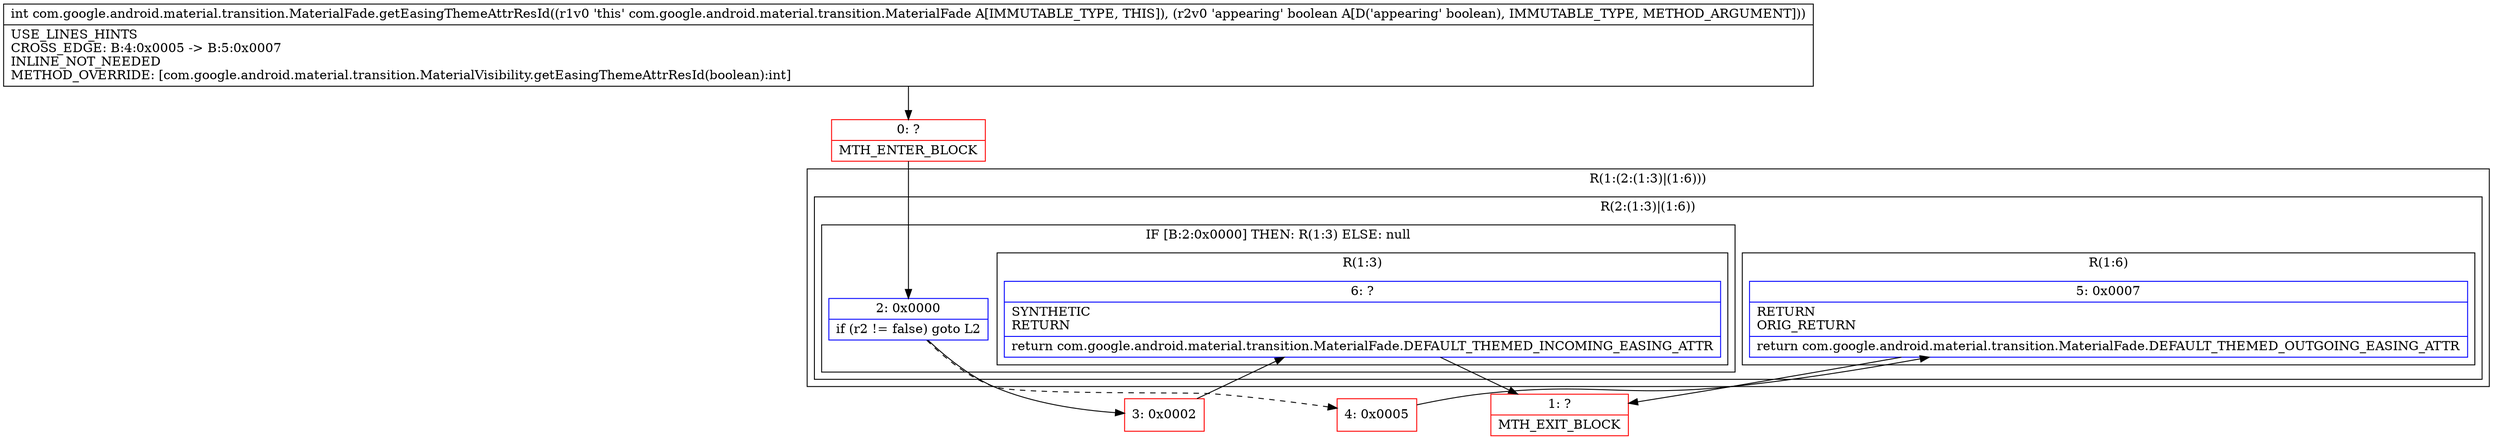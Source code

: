 digraph "CFG forcom.google.android.material.transition.MaterialFade.getEasingThemeAttrResId(Z)I" {
subgraph cluster_Region_1009561858 {
label = "R(1:(2:(1:3)|(1:6)))";
node [shape=record,color=blue];
subgraph cluster_Region_1810283368 {
label = "R(2:(1:3)|(1:6))";
node [shape=record,color=blue];
subgraph cluster_IfRegion_519857534 {
label = "IF [B:2:0x0000] THEN: R(1:3) ELSE: null";
node [shape=record,color=blue];
Node_2 [shape=record,label="{2\:\ 0x0000|if (r2 != false) goto L2\l}"];
subgraph cluster_Region_1838433887 {
label = "R(1:3)";
node [shape=record,color=blue];
Node_6 [shape=record,label="{6\:\ ?|SYNTHETIC\lRETURN\l|return com.google.android.material.transition.MaterialFade.DEFAULT_THEMED_INCOMING_EASING_ATTR\l}"];
}
}
subgraph cluster_Region_887709262 {
label = "R(1:6)";
node [shape=record,color=blue];
Node_5 [shape=record,label="{5\:\ 0x0007|RETURN\lORIG_RETURN\l|return com.google.android.material.transition.MaterialFade.DEFAULT_THEMED_OUTGOING_EASING_ATTR\l}"];
}
}
}
Node_0 [shape=record,color=red,label="{0\:\ ?|MTH_ENTER_BLOCK\l}"];
Node_3 [shape=record,color=red,label="{3\:\ 0x0002}"];
Node_1 [shape=record,color=red,label="{1\:\ ?|MTH_EXIT_BLOCK\l}"];
Node_4 [shape=record,color=red,label="{4\:\ 0x0005}"];
MethodNode[shape=record,label="{int com.google.android.material.transition.MaterialFade.getEasingThemeAttrResId((r1v0 'this' com.google.android.material.transition.MaterialFade A[IMMUTABLE_TYPE, THIS]), (r2v0 'appearing' boolean A[D('appearing' boolean), IMMUTABLE_TYPE, METHOD_ARGUMENT]))  | USE_LINES_HINTS\lCROSS_EDGE: B:4:0x0005 \-\> B:5:0x0007\lINLINE_NOT_NEEDED\lMETHOD_OVERRIDE: [com.google.android.material.transition.MaterialVisibility.getEasingThemeAttrResId(boolean):int]\l}"];
MethodNode -> Node_0;Node_2 -> Node_3;
Node_2 -> Node_4[style=dashed];
Node_6 -> Node_1;
Node_5 -> Node_1;
Node_0 -> Node_2;
Node_3 -> Node_6;
Node_4 -> Node_5;
}

